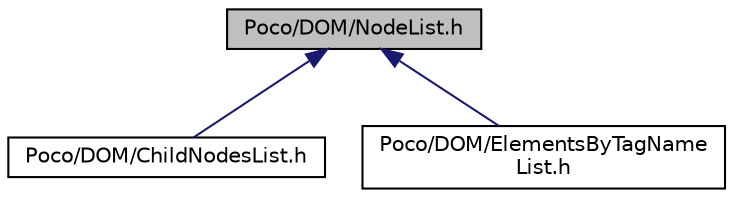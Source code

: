 digraph "Poco/DOM/NodeList.h"
{
 // LATEX_PDF_SIZE
  edge [fontname="Helvetica",fontsize="10",labelfontname="Helvetica",labelfontsize="10"];
  node [fontname="Helvetica",fontsize="10",shape=record];
  Node1 [label="Poco/DOM/NodeList.h",height=0.2,width=0.4,color="black", fillcolor="grey75", style="filled", fontcolor="black",tooltip=" "];
  Node1 -> Node2 [dir="back",color="midnightblue",fontsize="10",style="solid",fontname="Helvetica"];
  Node2 [label="Poco/DOM/ChildNodesList.h",height=0.2,width=0.4,color="black", fillcolor="white", style="filled",URL="$ChildNodesList_8h.html",tooltip=" "];
  Node1 -> Node3 [dir="back",color="midnightblue",fontsize="10",style="solid",fontname="Helvetica"];
  Node3 [label="Poco/DOM/ElementsByTagName\lList.h",height=0.2,width=0.4,color="black", fillcolor="white", style="filled",URL="$ElementsByTagNameList_8h.html",tooltip=" "];
}
